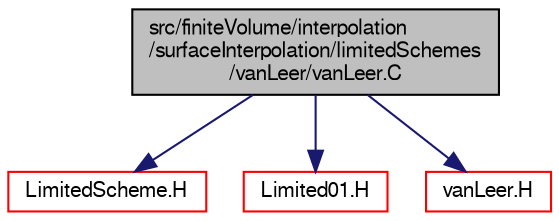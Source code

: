 digraph "src/finiteVolume/interpolation/surfaceInterpolation/limitedSchemes/vanLeer/vanLeer.C"
{
  bgcolor="transparent";
  edge [fontname="FreeSans",fontsize="10",labelfontname="FreeSans",labelfontsize="10"];
  node [fontname="FreeSans",fontsize="10",shape=record];
  Node0 [label="src/finiteVolume/interpolation\l/surfaceInterpolation/limitedSchemes\l/vanLeer/vanLeer.C",height=0.2,width=0.4,color="black", fillcolor="grey75", style="filled", fontcolor="black"];
  Node0 -> Node1 [color="midnightblue",fontsize="10",style="solid",fontname="FreeSans"];
  Node1 [label="LimitedScheme.H",height=0.2,width=0.4,color="red",URL="$a03938.html"];
  Node0 -> Node85 [color="midnightblue",fontsize="10",style="solid",fontname="FreeSans"];
  Node85 [label="Limited01.H",height=0.2,width=0.4,color="red",URL="$a03917.html"];
  Node0 -> Node87 [color="midnightblue",fontsize="10",style="solid",fontname="FreeSans"];
  Node87 [label="vanLeer.H",height=0.2,width=0.4,color="red",URL="$a04040.html"];
}

